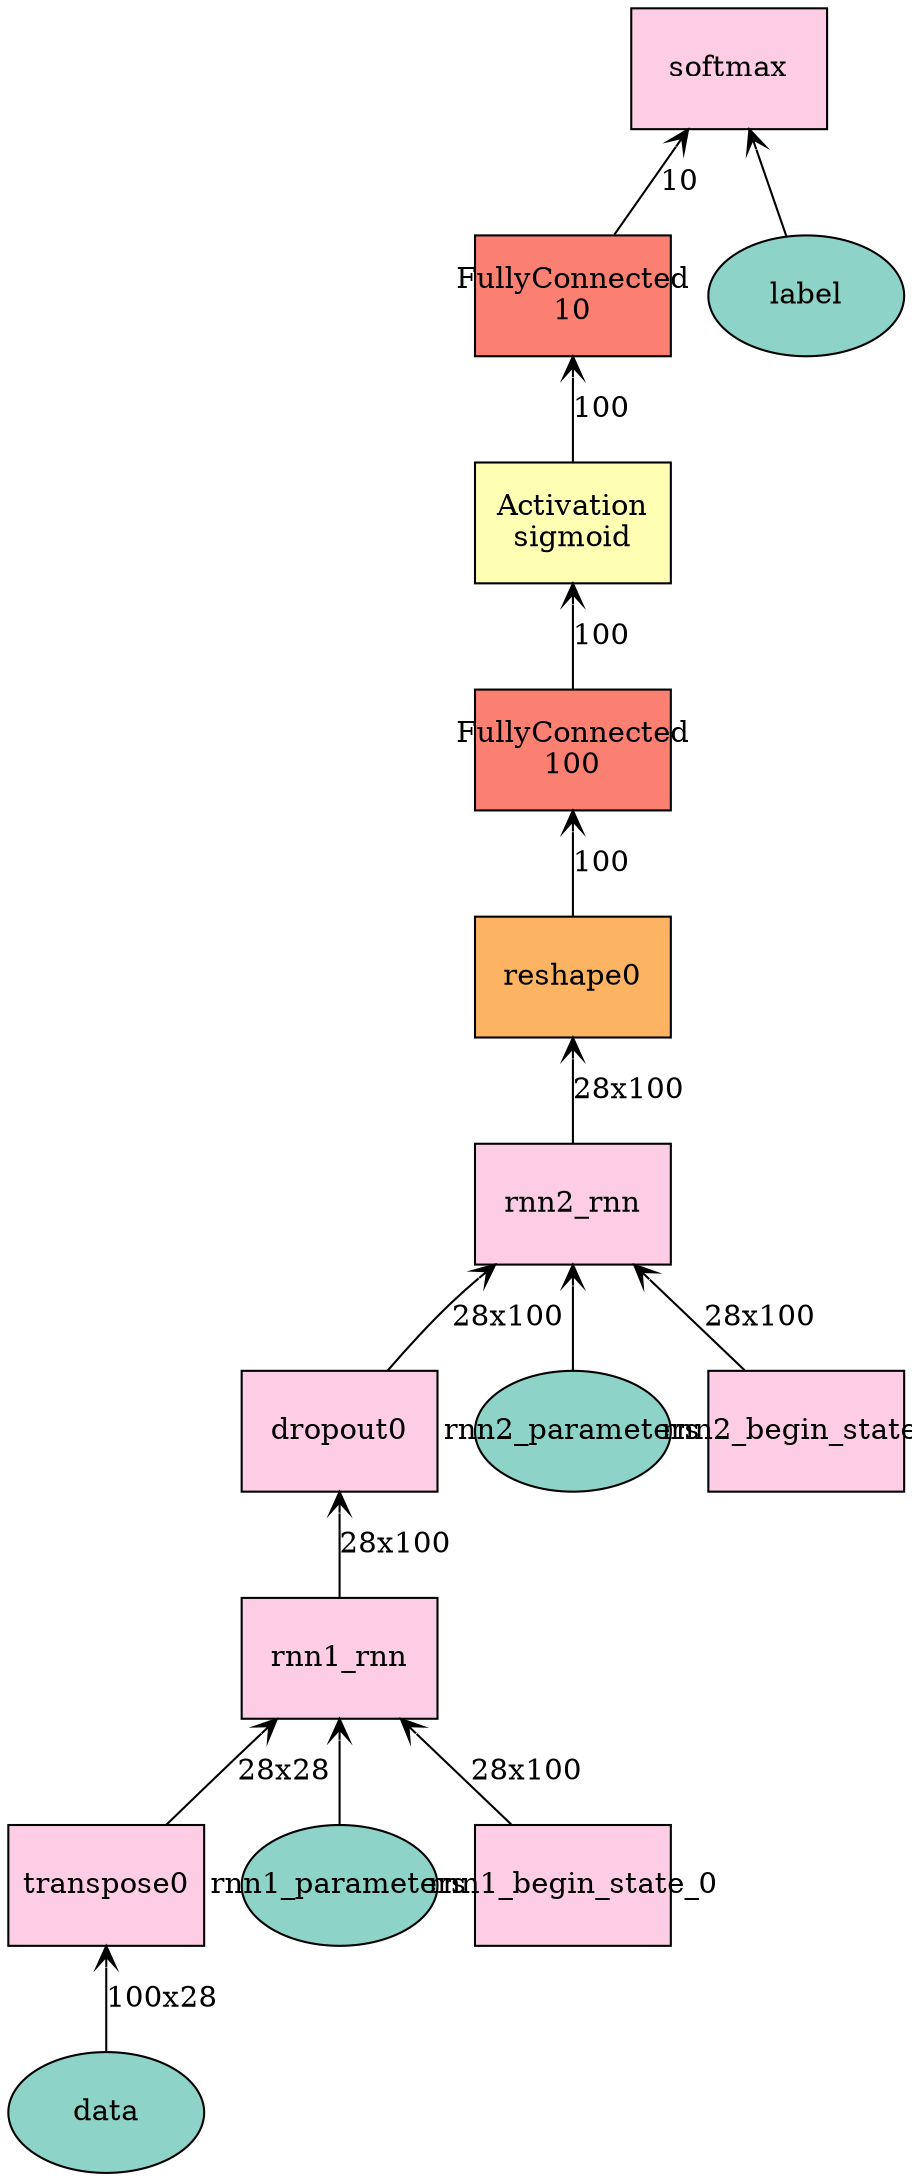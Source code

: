 digraph plot {
	data [label=data fillcolor="#8dd3c7" fixedsize=true height=0.8034 shape=oval style=filled width=1.3]
	transpose0 [label=transpose0 fillcolor="#fccde5" fixedsize=true height=0.8034 shape=box style=filled width=1.3]
	rnn1_parameters [label=rnn1_parameters fillcolor="#8dd3c7" fixedsize=true height=0.8034 shape=oval style=filled width=1.3]
	rnn1_begin_state_0 [label=rnn1_begin_state_0 fillcolor="#fccde5" fixedsize=true height=0.8034 shape=box style=filled width=1.3]
	rnn1_rnn [label=rnn1_rnn fillcolor="#fccde5" fixedsize=true height=0.8034 shape=box style=filled width=1.3]
	dropout0 [label=dropout0 fillcolor="#fccde5" fixedsize=true height=0.8034 shape=box style=filled width=1.3]
	rnn2_parameters [label=rnn2_parameters fillcolor="#8dd3c7" fixedsize=true height=0.8034 shape=oval style=filled width=1.3]
	rnn2_begin_state_0 [label=rnn2_begin_state_0 fillcolor="#fccde5" fixedsize=true height=0.8034 shape=box style=filled width=1.3]
	rnn2_rnn [label=rnn2_rnn fillcolor="#fccde5" fixedsize=true height=0.8034 shape=box style=filled width=1.3]
	reshape0 [label=reshape0 fillcolor="#fdb462" fixedsize=true height=0.8034 shape=box style=filled width=1.3]
	affine1 [label="FullyConnected\n100" fillcolor="#fb8072" fixedsize=true height=0.8034 shape=box style=filled width=1.3]
	sigmoid1 [label="Activation\nsigmoid" fillcolor="#ffffb3" fixedsize=true height=0.8034 shape=box style=filled width=1.3]
	affine2 [label="FullyConnected\n10" fillcolor="#fb8072" fixedsize=true height=0.8034 shape=box style=filled width=1.3]
	label [label=label fillcolor="#8dd3c7" fixedsize=true height=0.8034 shape=oval style=filled width=1.3]
	softmax [label=softmax fillcolor="#fccde5" fixedsize=true height=0.8034 shape=box style=filled width=1.3]
		transpose0 -> data [label="100x28" arrowtail=open dir=back]
		rnn1_rnn -> transpose0 [label="28x28" arrowtail=open dir=back]
		rnn1_rnn -> rnn1_parameters [label="" arrowtail=open dir=back]
		rnn1_rnn -> rnn1_begin_state_0 [label="28x100" arrowtail=open dir=back]
		dropout0 -> rnn1_rnn [label="28x100" arrowtail=open dir=back]
		rnn2_rnn -> dropout0 [label="28x100" arrowtail=open dir=back]
		rnn2_rnn -> rnn2_parameters [label="" arrowtail=open dir=back]
		rnn2_rnn -> rnn2_begin_state_0 [label="28x100" arrowtail=open dir=back]
		reshape0 -> rnn2_rnn [label="28x100" arrowtail=open dir=back]
		affine1 -> reshape0 [label=100 arrowtail=open dir=back]
		sigmoid1 -> affine1 [label=100 arrowtail=open dir=back]
		affine2 -> sigmoid1 [label=100 arrowtail=open dir=back]
		softmax -> affine2 [label=10 arrowtail=open dir=back]
		softmax -> label [label="" arrowtail=open dir=back]
}

